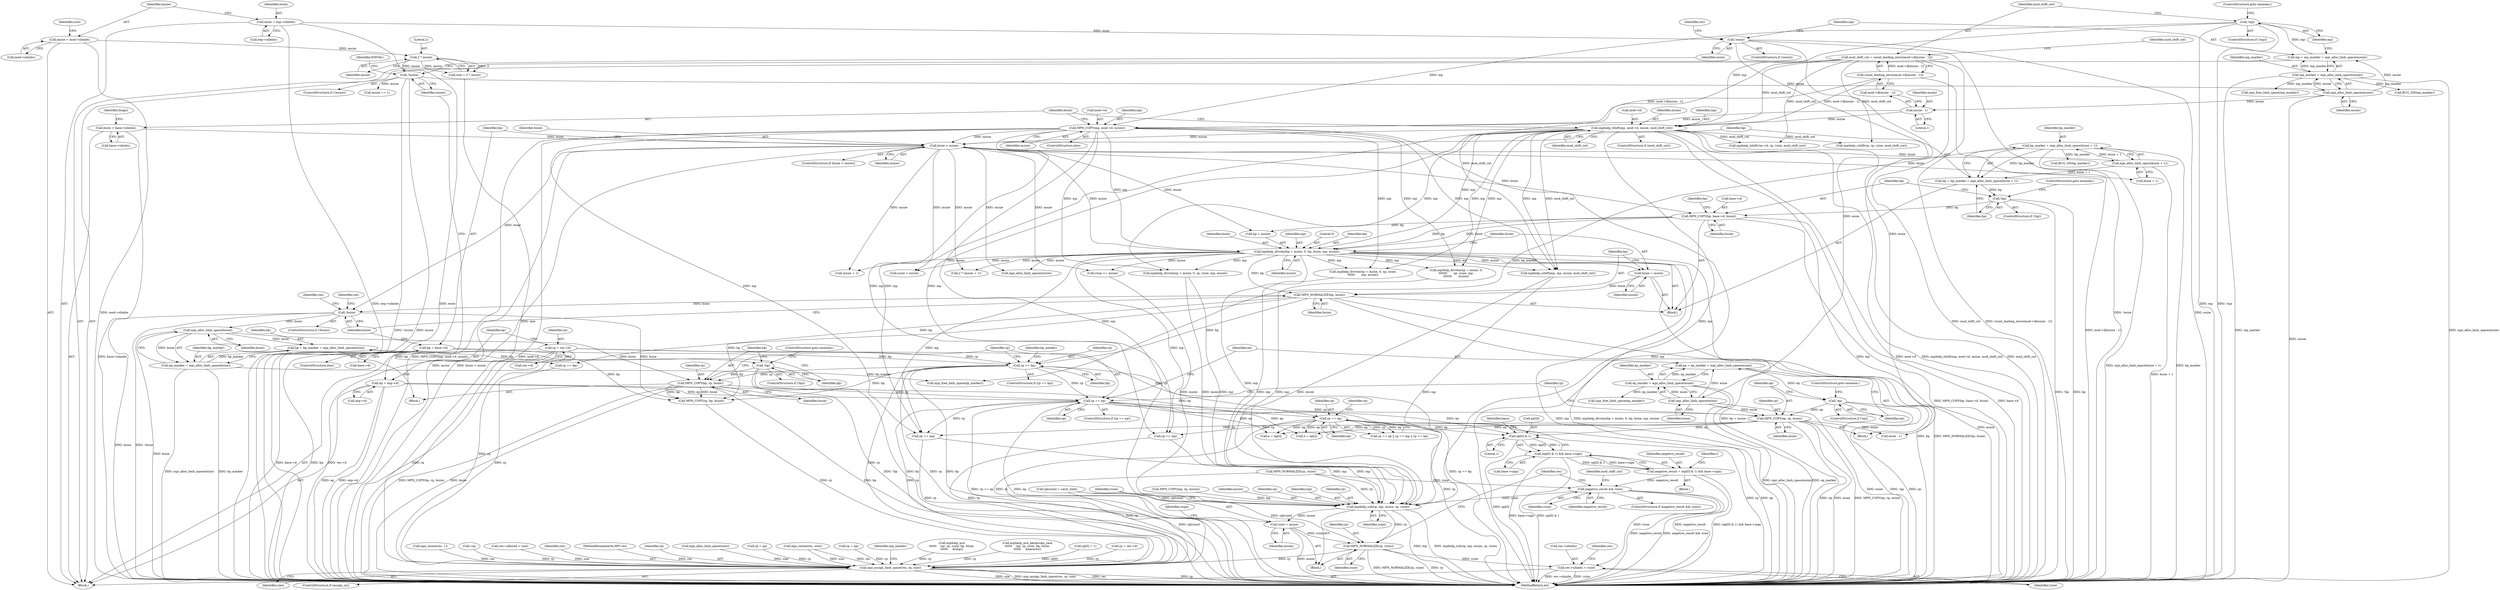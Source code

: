 digraph "0_linux_f5527fffff3f002b0a6b376163613b82f69de073@array" {
"1000517" [label="(Call,ep[0] & 1)"];
"1000438" [label="(Call,rp == ep)"];
"1000417" [label="(Call,rp == bp)"];
"1000198" [label="(Call,rp = res->d)"];
"1000349" [label="(Call,bp = base->d)"];
"1000345" [label="(Call,MPN_NORMALIZE(bp, bsize))"];
"1000333" [label="(Call,mpihelp_divrem(bp + msize, 0, bp, bsize, mp, msize))"];
"1000327" [label="(Call,MPN_COPY(bp, base->d, bsize))"];
"1000324" [label="(Call,!bp)"];
"1000315" [label="(Call,bp = bp_marker = mpi_alloc_limb_space(bsize + 1))"];
"1000317" [label="(Call,bp_marker = mpi_alloc_limb_space(bsize + 1))"];
"1000319" [label="(Call,mpi_alloc_limb_space(bsize + 1))"];
"1000311" [label="(Call,bsize > msize)"];
"1000300" [label="(Call,bsize = base->nlimbs)"];
"1000286" [label="(Call,mpihelp_lshift(mp, mod->d, msize, mod_shift_cnt))"];
"1000271" [label="(Call,!mp)"];
"1000264" [label="(Call,mp = mp_marker = mpi_alloc_limb_space(msize))"];
"1000266" [label="(Call,mp_marker = mpi_alloc_limb_space(msize))"];
"1000268" [label="(Call,mpi_alloc_limb_space(msize))"];
"1000209" [label="(Call,!msize)"];
"1000185" [label="(Call,2 * msize)"];
"1000178" [label="(Call,msize = mod->nlimbs)"];
"1000276" [label="(Call,count_leading_zeros(mod->d[msize - 1]))"];
"1000281" [label="(Call,msize - 1)"];
"1000274" [label="(Call,mod_shift_cnt = count_leading_zeros(mod->d[msize - 1]))"];
"1000294" [label="(Call,MPN_COPY(mp, mod->d, msize))"];
"1000342" [label="(Call,bsize = msize)"];
"1000433" [label="(Call,MPN_COPY(bp, rp, bsize))"];
"1000430" [label="(Call,!bp)"];
"1000423" [label="(Call,bp = bp_marker = mpi_alloc_limb_space(bsize))"];
"1000425" [label="(Call,bp_marker = mpi_alloc_limb_space(bsize))"];
"1000427" [label="(Call,mpi_alloc_limb_space(bsize))"];
"1000355" [label="(Call,!bsize)"];
"1000203" [label="(Call,ep = exp->d)"];
"1000378" [label="(Call,rp == ep)"];
"1000452" [label="(Call,MPN_COPY(ep, rp, esize))"];
"1000449" [label="(Call,!ep)"];
"1000442" [label="(Call,ep = ep_marker = mpi_alloc_limb_space(esize))"];
"1000444" [label="(Call,ep_marker = mpi_alloc_limb_space(esize))"];
"1000446" [label="(Call,mpi_alloc_limb_space(esize))"];
"1000215" [label="(Call,!esize)"];
"1000173" [label="(Call,esize = exp->nlimbs)"];
"1000516" [label="(Call,(ep[0] & 1) && base->sign)"];
"1000514" [label="(Call,negative_result = (ep[0] & 1) && base->sign)"];
"1000813" [label="(Call,negative_result && rsize)"];
"1000824" [label="(Call,mpihelp_sub(rp, mp, msize, rp, rsize))"];
"1000830" [label="(Call,rsize = msize)"];
"1000836" [label="(Call,MPN_NORMALIZE(rp, rsize))"];
"1000839" [label="(Call,res->nlimbs = rsize)"];
"1000856" [label="(Call,mpi_assign_limb_space(res, rp, size))"];
"1000866" [label="(Call,mpi_free_limb_space(bp_marker))"];
"1000310" [label="(ControlStructure,if (bsize > msize))"];
"1000839" [label="(Call,res->nlimbs = rsize)"];
"1000318" [label="(Identifier,bp_marker)"];
"1000333" [label="(Call,mpihelp_divrem(bp + msize, 0, bp, bsize, mp, msize))"];
"1000349" [label="(Call,bp = base->d)"];
"1000416" [label="(ControlStructure,if (rp == bp))"];
"1000427" [label="(Call,mpi_alloc_limb_space(bsize))"];
"1000272" [label="(Identifier,mp)"];
"1000440" [label="(Identifier,ep)"];
"1000324" [label="(Call,!bp)"];
"1000678" [label="(Call,mpihelp_mul_karatsuba_case\n\t\t\t\t\t\t    (xp, rp, rsize, bp, bsize,\n\t\t\t\t\t\t     &karactx))"];
"1000434" [label="(Identifier,bp)"];
"1000325" [label="(Identifier,bp)"];
"1000328" [label="(Identifier,bp)"];
"1000420" [label="(Block,)"];
"1000268" [label="(Call,mpi_alloc_limb_space(msize))"];
"1000337" [label="(Literal,0)"];
"1000264" [label="(Call,mp = mp_marker = mpi_alloc_limb_space(msize))"];
"1000209" [label="(Call,!msize)"];
"1000348" [label="(ControlStructure,else)"];
"1000449" [label="(Call,!ep)"];
"1000461" [label="(Call,BUG_ON(mp_marker))"];
"1000354" [label="(ControlStructure,if (!bsize))"];
"1000343" [label="(Identifier,bsize)"];
"1000312" [label="(Identifier,bsize)"];
"1000295" [label="(Identifier,mp)"];
"1000453" [label="(Identifier,ep)"];
"1000806" [label="(Call,MPN_NORMALIZE(rp, rsize))"];
"1000834" [label="(Identifier,rsign)"];
"1000311" [label="(Call,bsize > msize)"];
"1000344" [label="(Identifier,msize)"];
"1000441" [label="(Block,)"];
"1000838" [label="(Identifier,rsize)"];
"1000818" [label="(Identifier,mod_shift_cnt)"];
"1000815" [label="(Identifier,rsize)"];
"1000313" [label="(Identifier,msize)"];
"1000306" [label="(Identifier,bsign)"];
"1000293" [label="(ControlStructure,else)"];
"1000382" [label="(Call,rp == mp)"];
"1000421" [label="(Call,BUG_ON(bp_marker))"];
"1000253" [label="(Call,rp[0] = 1)"];
"1000467" [label="(Call,mpi_alloc_limb_space(msize))"];
"1000819" [label="(Call,mpihelp_rshift(mp, mp, msize, mod_shift_cnt))"];
"1000248" [label="(Call,rp = res->d)"];
"1000515" [label="(Identifier,negative_result)"];
"1000277" [label="(Call,mod->d[msize - 1])"];
"1000747" [label="(Call,mpihelp_lshift(res->d, rp, rsize, mod_shift_cnt))"];
"1000199" [label="(Identifier,rp)"];
"1000320" [label="(Call,bsize + 1)"];
"1000436" [label="(Identifier,bsize)"];
"1000286" [label="(Call,mpihelp_lshift(mp, mod->d, msize, mod_shift_cnt))"];
"1000183" [label="(Call,size = 2 * msize)"];
"1000204" [label="(Identifier,ep)"];
"1000443" [label="(Identifier,ep)"];
"1000184" [label="(Identifier,size)"];
"1000825" [label="(Identifier,rp)"];
"1000841" [label="(Identifier,res)"];
"1000428" [label="(Identifier,bsize)"];
"1000323" [label="(ControlStructure,if (!bp))"];
"1000843" [label="(Identifier,rsize)"];
"1000425" [label="(Call,bp_marker = mpi_alloc_limb_space(bsize))"];
"1000338" [label="(Identifier,bp)"];
"1000178" [label="(Call,msize = mod->nlimbs)"];
"1000814" [label="(Identifier,negative_result)"];
"1000831" [label="(Identifier,rsize)"];
"1000437" [label="(ControlStructure,if (rp == ep))"];
"1000422" [label="(Identifier,bp_marker)"];
"1000451" [label="(ControlStructure,goto enomem;)"];
"1000385" [label="(Call,rp == bp)"];
"1000317" [label="(Call,bp_marker = mpi_alloc_limb_space(bsize + 1))"];
"1000801" [label="(Call,mpihelp_rshift(rp, rp, rsize, mod_shift_cnt))"];
"1000473" [label="(Call,MPN_COPY(mp, rp, msize))"];
"1000203" [label="(Call,ep = exp->d)"];
"1000243" [label="(Call,mpi_resize(res, 1))"];
"1000832" [label="(Identifier,msize)"];
"1000432" [label="(ControlStructure,goto enomem;)"];
"1000187" [label="(Identifier,msize)"];
"1000394" [label="(Call,!rp)"];
"1000856" [label="(Call,mpi_assign_limb_space(res, rp, size))"];
"1000292" [label="(Identifier,mod_shift_cnt)"];
"1000332" [label="(Identifier,bsize)"];
"1000477" [label="(Call,MPN_COPY(rp, bp, bsize))"];
"1000294" [label="(Call,MPN_COPY(mp, mod->d, msize))"];
"1000265" [label="(Identifier,mp)"];
"1000269" [label="(Identifier,msize)"];
"1000454" [label="(Identifier,rp)"];
"1000350" [label="(Identifier,bp)"];
"1000302" [label="(Call,base->nlimbs)"];
"1000360" [label="(Identifier,res)"];
"1000339" [label="(Identifier,bsize)"];
"1000356" [label="(Identifier,bsize)"];
"1000518" [label="(Call,ep[0])"];
"1000174" [label="(Identifier,esize)"];
"1000530" [label="(Call,e = ep[i])"];
"1000370" [label="(Call,res->alloced < size)"];
"1000522" [label="(Call,base->sign)"];
"1000870" [label="(Call,mpi_free_limb_space(ep_marker))"];
"1000521" [label="(Literal,1)"];
"1000501" [label="(Call,msize + 1)"];
"1000423" [label="(Call,bp = bp_marker = mpi_alloc_limb_space(bsize))"];
"1000783" [label="(Call,rsize >= msize)"];
"1000300" [label="(Call,bsize = base->nlimbs)"];
"1000288" [label="(Call,mod->d)"];
"1000215" [label="(Call,!esize)"];
"1000455" [label="(Identifier,esize)"];
"1000291" [label="(Identifier,msize)"];
"1000180" [label="(Call,mod->nlimbs)"];
"1000447" [label="(Identifier,esize)"];
"1000208" [label="(ControlStructure,if (!msize))"];
"1000377" [label="(Call,rp == ep || rp == mp || rp == bp)"];
"1000185" [label="(Call,2 * msize)"];
"1000275" [label="(Identifier,mod_shift_cnt)"];
"1000426" [label="(Identifier,bp_marker)"];
"1000514" [label="(Call,negative_result = (ep[0] & 1) && base->sign)"];
"1000862" [label="(Call,mpi_free_limb_space(mp_marker))"];
"1000523" [label="(Identifier,base)"];
"1000345" [label="(Call,MPN_NORMALIZE(bp, bsize))"];
"1000314" [label="(Block,)"];
"1000287" [label="(Identifier,mp)"];
"1000846" [label="(Identifier,res)"];
"1000857" [label="(Identifier,res)"];
"1000347" [label="(Identifier,bsize)"];
"1000824" [label="(Call,mpihelp_sub(rp, mp, msize, rp, rsize))"];
"1000267" [label="(Identifier,mp_marker)"];
"1000335" [label="(Identifier,bp)"];
"1000424" [label="(Identifier,bp)"];
"1000517" [label="(Call,ep[0] & 1)"];
"1000213" [label="(Identifier,EINVAL)"];
"1000433" [label="(Call,MPN_COPY(bp, rp, bsize))"];
"1000418" [label="(Identifier,rp)"];
"1000342" [label="(Call,bsize = msize)"];
"1000319" [label="(Call,mpi_alloc_limb_space(bsize + 1))"];
"1000283" [label="(Literal,1)"];
"1000281" [label="(Call,msize - 1)"];
"1000200" [label="(Call,res->d)"];
"1000315" [label="(Call,bp = bp_marker = mpi_alloc_limb_space(bsize + 1))"];
"1000431" [label="(Identifier,bp)"];
"1000120" [label="(MethodParameterIn,MPI res)"];
"1000210" [label="(Identifier,msize)"];
"1000813" [label="(Call,negative_result && rsize)"];
"1000442" [label="(Call,ep = ep_marker = mpi_alloc_limb_space(esize))"];
"1000276" [label="(Call,count_leading_zeros(mod->d[msize - 1]))"];
"1000355" [label="(Call,!bsize)"];
"1000301" [label="(Identifier,bsize)"];
"1000734" [label="(Call,e = ep[i])"];
"1000334" [label="(Call,bp + msize)"];
"1000273" [label="(ControlStructure,goto enomem;)"];
"1000220" [label="(Identifier,res)"];
"1000444" [label="(Call,ep_marker = mpi_alloc_limb_space(esize))"];
"1000457" [label="(Call,rp == mp)"];
"1000341" [label="(Identifier,msize)"];
"1000299" [label="(Identifier,msize)"];
"1000827" [label="(Identifier,msize)"];
"1000526" [label="(Identifier,i)"];
"1000840" [label="(Call,res->nlimbs)"];
"1000205" [label="(Call,exp->d)"];
"1000448" [label="(ControlStructure,if (!ep))"];
"1000858" [label="(Identifier,rp)"];
"1000316" [label="(Identifier,bp)"];
"1000417" [label="(Call,rp == bp)"];
"1000836" [label="(Call,MPN_NORMALIZE(rp, rsize))"];
"1000430" [label="(Call,!bp)"];
"1000124" [label="(Block,)"];
"1000271" [label="(Call,!mp)"];
"1000179" [label="(Identifier,msize)"];
"1000296" [label="(Call,mod->d)"];
"1000527" [label="(Call,esize - 1)"];
"1000450" [label="(Identifier,ep)"];
"1000391" [label="(Call,mpi_alloc_limb_space(size))"];
"1000621" [label="(Call,xsize > msize)"];
"1000216" [label="(Identifier,esize)"];
"1000816" [label="(Block,)"];
"1000458" [label="(Identifier,rp)"];
"1000446" [label="(Call,mpi_alloc_limb_space(esize))"];
"1000346" [label="(Identifier,bp)"];
"1000429" [label="(ControlStructure,if (!bp))"];
"1000175" [label="(Call,exp->nlimbs)"];
"1000438" [label="(Call,rp == ep)"];
"1000854" [label="(ControlStructure,if (assign_rp))"];
"1000379" [label="(Identifier,rp)"];
"1000224" [label="(Call,msize == 1)"];
"1000435" [label="(Identifier,rp)"];
"1000329" [label="(Call,base->d)"];
"1000186" [label="(Literal,2)"];
"1000372" [label="(Identifier,res)"];
"1000499" [label="(Call,2 * (msize + 1))"];
"1000340" [label="(Identifier,mp)"];
"1000270" [label="(ControlStructure,if (!mp))"];
"1000173" [label="(Call,esize = exp->nlimbs)"];
"1000198" [label="(Call,rp = res->d)"];
"1000640" [label="(Call,rp = xp)"];
"1000445" [label="(Identifier,ep_marker)"];
"1000439" [label="(Identifier,rp)"];
"1000859" [label="(Identifier,size)"];
"1000828" [label="(Identifier,rp)"];
"1000351" [label="(Call,base->d)"];
"1000487" [label="(Block,)"];
"1000404" [label="(Call,mpi_resize(res, size))"];
"1000452" [label="(Call,MPN_COPY(ep, rp, esize))"];
"1000326" [label="(ControlStructure,goto enomem;)"];
"1000826" [label="(Identifier,mp)"];
"1000762" [label="(Call,rp[rsize] = carry_limb)"];
"1000787" [label="(Call,mpihelp_divrem(rp + msize, 0, rp, rsize, mp, msize))"];
"1000837" [label="(Identifier,rp)"];
"1000882" [label="(MethodReturn,int)"];
"1000378" [label="(Call,rp == ep)"];
"1000284" [label="(ControlStructure,if (mod_shift_cnt))"];
"1000812" [label="(ControlStructure,if (negative_result && rsize))"];
"1000380" [label="(Identifier,ep)"];
"1000214" [label="(ControlStructure,if (!esize))"];
"1000713" [label="(Call,rp = xp)"];
"1000829" [label="(Identifier,rsize)"];
"1000266" [label="(Call,mp_marker = mpi_alloc_limb_space(msize))"];
"1000698" [label="(Call,mpihelp_divrem(xp + msize, 0,\n\t\t\t\t\t\t\t       xp, xsize, mp,\n\t\t\t\t\t\t\t       msize))"];
"1000625" [label="(Call,mpihelp_divrem(xp + msize, 0, xp, xsize,\n\t\t\t\t\t\t       mp, msize))"];
"1000516" [label="(Call,(ep[0] & 1) && base->sign)"];
"1000285" [label="(Identifier,mod_shift_cnt)"];
"1000383" [label="(Identifier,rp)"];
"1000861" [label="(Identifier,mp_marker)"];
"1000327" [label="(Call,MPN_COPY(bp, base->d, bsize))"];
"1000830" [label="(Call,rsize = msize)"];
"1000664" [label="(Call,mpihelp_mul\n\t\t\t\t\t\t    (xp, rp, rsize, bp, bsize,\n\t\t\t\t\t\t     &tmp))"];
"1000419" [label="(Identifier,bp)"];
"1000274" [label="(Call,mod_shift_cnt = count_leading_zeros(mod->d[msize - 1]))"];
"1000282" [label="(Identifier,msize)"];
"1000517" -> "1000516"  [label="AST: "];
"1000517" -> "1000521"  [label="CFG: "];
"1000518" -> "1000517"  [label="AST: "];
"1000521" -> "1000517"  [label="AST: "];
"1000523" -> "1000517"  [label="CFG: "];
"1000516" -> "1000517"  [label="CFG: "];
"1000517" -> "1000882"  [label="DDG: ep[0]"];
"1000517" -> "1000516"  [label="DDG: ep[0]"];
"1000517" -> "1000516"  [label="DDG: 1"];
"1000438" -> "1000517"  [label="DDG: ep"];
"1000378" -> "1000517"  [label="DDG: ep"];
"1000452" -> "1000517"  [label="DDG: ep"];
"1000438" -> "1000437"  [label="AST: "];
"1000438" -> "1000440"  [label="CFG: "];
"1000439" -> "1000438"  [label="AST: "];
"1000440" -> "1000438"  [label="AST: "];
"1000443" -> "1000438"  [label="CFG: "];
"1000458" -> "1000438"  [label="CFG: "];
"1000438" -> "1000882"  [label="DDG: ep"];
"1000438" -> "1000882"  [label="DDG: rp == ep"];
"1000438" -> "1000882"  [label="DDG: rp"];
"1000417" -> "1000438"  [label="DDG: rp"];
"1000433" -> "1000438"  [label="DDG: rp"];
"1000203" -> "1000438"  [label="DDG: ep"];
"1000438" -> "1000452"  [label="DDG: rp"];
"1000438" -> "1000457"  [label="DDG: rp"];
"1000438" -> "1000530"  [label="DDG: ep"];
"1000438" -> "1000734"  [label="DDG: ep"];
"1000438" -> "1000856"  [label="DDG: rp"];
"1000417" -> "1000416"  [label="AST: "];
"1000417" -> "1000419"  [label="CFG: "];
"1000418" -> "1000417"  [label="AST: "];
"1000419" -> "1000417"  [label="AST: "];
"1000422" -> "1000417"  [label="CFG: "];
"1000439" -> "1000417"  [label="CFG: "];
"1000417" -> "1000882"  [label="DDG: rp"];
"1000417" -> "1000882"  [label="DDG: rp == bp"];
"1000417" -> "1000882"  [label="DDG: bp"];
"1000198" -> "1000417"  [label="DDG: rp"];
"1000349" -> "1000417"  [label="DDG: bp"];
"1000345" -> "1000417"  [label="DDG: bp"];
"1000417" -> "1000433"  [label="DDG: rp"];
"1000417" -> "1000477"  [label="DDG: bp"];
"1000417" -> "1000856"  [label="DDG: rp"];
"1000198" -> "1000124"  [label="AST: "];
"1000198" -> "1000200"  [label="CFG: "];
"1000199" -> "1000198"  [label="AST: "];
"1000200" -> "1000198"  [label="AST: "];
"1000204" -> "1000198"  [label="CFG: "];
"1000198" -> "1000882"  [label="DDG: res->d"];
"1000198" -> "1000882"  [label="DDG: rp"];
"1000198" -> "1000378"  [label="DDG: rp"];
"1000198" -> "1000856"  [label="DDG: rp"];
"1000349" -> "1000348"  [label="AST: "];
"1000349" -> "1000351"  [label="CFG: "];
"1000350" -> "1000349"  [label="AST: "];
"1000351" -> "1000349"  [label="AST: "];
"1000356" -> "1000349"  [label="CFG: "];
"1000349" -> "1000882"  [label="DDG: base->d"];
"1000349" -> "1000882"  [label="DDG: bp"];
"1000349" -> "1000385"  [label="DDG: bp"];
"1000349" -> "1000477"  [label="DDG: bp"];
"1000345" -> "1000314"  [label="AST: "];
"1000345" -> "1000347"  [label="CFG: "];
"1000346" -> "1000345"  [label="AST: "];
"1000347" -> "1000345"  [label="AST: "];
"1000356" -> "1000345"  [label="CFG: "];
"1000345" -> "1000882"  [label="DDG: bp"];
"1000345" -> "1000882"  [label="DDG: MPN_NORMALIZE(bp, bsize)"];
"1000333" -> "1000345"  [label="DDG: bp"];
"1000342" -> "1000345"  [label="DDG: bsize"];
"1000345" -> "1000355"  [label="DDG: bsize"];
"1000345" -> "1000385"  [label="DDG: bp"];
"1000345" -> "1000477"  [label="DDG: bp"];
"1000333" -> "1000314"  [label="AST: "];
"1000333" -> "1000341"  [label="CFG: "];
"1000334" -> "1000333"  [label="AST: "];
"1000337" -> "1000333"  [label="AST: "];
"1000338" -> "1000333"  [label="AST: "];
"1000339" -> "1000333"  [label="AST: "];
"1000340" -> "1000333"  [label="AST: "];
"1000341" -> "1000333"  [label="AST: "];
"1000343" -> "1000333"  [label="CFG: "];
"1000333" -> "1000882"  [label="DDG: bp + msize"];
"1000333" -> "1000882"  [label="DDG: mpihelp_divrem(bp + msize, 0, bp, bsize, mp, msize)"];
"1000333" -> "1000882"  [label="DDG: mp"];
"1000327" -> "1000333"  [label="DDG: bp"];
"1000327" -> "1000333"  [label="DDG: bsize"];
"1000311" -> "1000333"  [label="DDG: msize"];
"1000286" -> "1000333"  [label="DDG: mp"];
"1000294" -> "1000333"  [label="DDG: mp"];
"1000333" -> "1000342"  [label="DDG: msize"];
"1000333" -> "1000382"  [label="DDG: mp"];
"1000333" -> "1000457"  [label="DDG: mp"];
"1000333" -> "1000467"  [label="DDG: msize"];
"1000333" -> "1000499"  [label="DDG: msize"];
"1000333" -> "1000501"  [label="DDG: msize"];
"1000333" -> "1000621"  [label="DDG: msize"];
"1000333" -> "1000625"  [label="DDG: mp"];
"1000333" -> "1000698"  [label="DDG: mp"];
"1000333" -> "1000783"  [label="DDG: msize"];
"1000333" -> "1000787"  [label="DDG: mp"];
"1000333" -> "1000819"  [label="DDG: mp"];
"1000333" -> "1000824"  [label="DDG: mp"];
"1000327" -> "1000314"  [label="AST: "];
"1000327" -> "1000332"  [label="CFG: "];
"1000328" -> "1000327"  [label="AST: "];
"1000329" -> "1000327"  [label="AST: "];
"1000332" -> "1000327"  [label="AST: "];
"1000335" -> "1000327"  [label="CFG: "];
"1000327" -> "1000882"  [label="DDG: base->d"];
"1000327" -> "1000882"  [label="DDG: MPN_COPY(bp, base->d, bsize)"];
"1000324" -> "1000327"  [label="DDG: bp"];
"1000311" -> "1000327"  [label="DDG: bsize"];
"1000327" -> "1000334"  [label="DDG: bp"];
"1000324" -> "1000323"  [label="AST: "];
"1000324" -> "1000325"  [label="CFG: "];
"1000325" -> "1000324"  [label="AST: "];
"1000326" -> "1000324"  [label="CFG: "];
"1000328" -> "1000324"  [label="CFG: "];
"1000324" -> "1000882"  [label="DDG: !bp"];
"1000324" -> "1000882"  [label="DDG: bp"];
"1000315" -> "1000324"  [label="DDG: bp"];
"1000315" -> "1000314"  [label="AST: "];
"1000315" -> "1000317"  [label="CFG: "];
"1000316" -> "1000315"  [label="AST: "];
"1000317" -> "1000315"  [label="AST: "];
"1000325" -> "1000315"  [label="CFG: "];
"1000317" -> "1000315"  [label="DDG: bp_marker"];
"1000319" -> "1000315"  [label="DDG: bsize + 1"];
"1000317" -> "1000319"  [label="CFG: "];
"1000318" -> "1000317"  [label="AST: "];
"1000319" -> "1000317"  [label="AST: "];
"1000317" -> "1000882"  [label="DDG: bp_marker"];
"1000317" -> "1000882"  [label="DDG: mpi_alloc_limb_space(bsize + 1)"];
"1000319" -> "1000317"  [label="DDG: bsize + 1"];
"1000317" -> "1000421"  [label="DDG: bp_marker"];
"1000317" -> "1000866"  [label="DDG: bp_marker"];
"1000319" -> "1000320"  [label="CFG: "];
"1000320" -> "1000319"  [label="AST: "];
"1000319" -> "1000882"  [label="DDG: bsize + 1"];
"1000311" -> "1000319"  [label="DDG: bsize"];
"1000311" -> "1000310"  [label="AST: "];
"1000311" -> "1000313"  [label="CFG: "];
"1000312" -> "1000311"  [label="AST: "];
"1000313" -> "1000311"  [label="AST: "];
"1000316" -> "1000311"  [label="CFG: "];
"1000350" -> "1000311"  [label="CFG: "];
"1000311" -> "1000882"  [label="DDG: msize"];
"1000311" -> "1000882"  [label="DDG: bsize > msize"];
"1000300" -> "1000311"  [label="DDG: bsize"];
"1000286" -> "1000311"  [label="DDG: msize"];
"1000294" -> "1000311"  [label="DDG: msize"];
"1000311" -> "1000320"  [label="DDG: bsize"];
"1000311" -> "1000334"  [label="DDG: msize"];
"1000311" -> "1000355"  [label="DDG: bsize"];
"1000311" -> "1000467"  [label="DDG: msize"];
"1000311" -> "1000499"  [label="DDG: msize"];
"1000311" -> "1000501"  [label="DDG: msize"];
"1000311" -> "1000621"  [label="DDG: msize"];
"1000311" -> "1000783"  [label="DDG: msize"];
"1000300" -> "1000124"  [label="AST: "];
"1000300" -> "1000302"  [label="CFG: "];
"1000301" -> "1000300"  [label="AST: "];
"1000302" -> "1000300"  [label="AST: "];
"1000306" -> "1000300"  [label="CFG: "];
"1000300" -> "1000882"  [label="DDG: base->nlimbs"];
"1000286" -> "1000284"  [label="AST: "];
"1000286" -> "1000292"  [label="CFG: "];
"1000287" -> "1000286"  [label="AST: "];
"1000288" -> "1000286"  [label="AST: "];
"1000291" -> "1000286"  [label="AST: "];
"1000292" -> "1000286"  [label="AST: "];
"1000301" -> "1000286"  [label="CFG: "];
"1000286" -> "1000882"  [label="DDG: mpihelp_lshift(mp, mod->d, msize, mod_shift_cnt)"];
"1000286" -> "1000882"  [label="DDG: mod_shift_cnt"];
"1000286" -> "1000882"  [label="DDG: mp"];
"1000286" -> "1000882"  [label="DDG: mod->d"];
"1000271" -> "1000286"  [label="DDG: mp"];
"1000276" -> "1000286"  [label="DDG: mod->d[msize - 1]"];
"1000281" -> "1000286"  [label="DDG: msize"];
"1000274" -> "1000286"  [label="DDG: mod_shift_cnt"];
"1000286" -> "1000382"  [label="DDG: mp"];
"1000286" -> "1000457"  [label="DDG: mp"];
"1000286" -> "1000625"  [label="DDG: mp"];
"1000286" -> "1000698"  [label="DDG: mp"];
"1000286" -> "1000747"  [label="DDG: mod_shift_cnt"];
"1000286" -> "1000787"  [label="DDG: mp"];
"1000286" -> "1000801"  [label="DDG: mod_shift_cnt"];
"1000286" -> "1000819"  [label="DDG: mp"];
"1000286" -> "1000819"  [label="DDG: mod_shift_cnt"];
"1000286" -> "1000824"  [label="DDG: mp"];
"1000271" -> "1000270"  [label="AST: "];
"1000271" -> "1000272"  [label="CFG: "];
"1000272" -> "1000271"  [label="AST: "];
"1000273" -> "1000271"  [label="CFG: "];
"1000275" -> "1000271"  [label="CFG: "];
"1000271" -> "1000882"  [label="DDG: mp"];
"1000271" -> "1000882"  [label="DDG: !mp"];
"1000264" -> "1000271"  [label="DDG: mp"];
"1000271" -> "1000294"  [label="DDG: mp"];
"1000264" -> "1000124"  [label="AST: "];
"1000264" -> "1000266"  [label="CFG: "];
"1000265" -> "1000264"  [label="AST: "];
"1000266" -> "1000264"  [label="AST: "];
"1000272" -> "1000264"  [label="CFG: "];
"1000266" -> "1000264"  [label="DDG: mp_marker"];
"1000268" -> "1000264"  [label="DDG: msize"];
"1000266" -> "1000268"  [label="CFG: "];
"1000267" -> "1000266"  [label="AST: "];
"1000268" -> "1000266"  [label="AST: "];
"1000266" -> "1000882"  [label="DDG: mpi_alloc_limb_space(msize)"];
"1000266" -> "1000882"  [label="DDG: mp_marker"];
"1000268" -> "1000266"  [label="DDG: msize"];
"1000266" -> "1000461"  [label="DDG: mp_marker"];
"1000266" -> "1000862"  [label="DDG: mp_marker"];
"1000268" -> "1000269"  [label="CFG: "];
"1000269" -> "1000268"  [label="AST: "];
"1000268" -> "1000882"  [label="DDG: msize"];
"1000209" -> "1000268"  [label="DDG: msize"];
"1000268" -> "1000281"  [label="DDG: msize"];
"1000209" -> "1000208"  [label="AST: "];
"1000209" -> "1000210"  [label="CFG: "];
"1000210" -> "1000209"  [label="AST: "];
"1000213" -> "1000209"  [label="CFG: "];
"1000216" -> "1000209"  [label="CFG: "];
"1000209" -> "1000882"  [label="DDG: !msize"];
"1000209" -> "1000882"  [label="DDG: msize"];
"1000185" -> "1000209"  [label="DDG: msize"];
"1000209" -> "1000224"  [label="DDG: msize"];
"1000185" -> "1000183"  [label="AST: "];
"1000185" -> "1000187"  [label="CFG: "];
"1000186" -> "1000185"  [label="AST: "];
"1000187" -> "1000185"  [label="AST: "];
"1000183" -> "1000185"  [label="CFG: "];
"1000185" -> "1000183"  [label="DDG: 2"];
"1000185" -> "1000183"  [label="DDG: msize"];
"1000178" -> "1000185"  [label="DDG: msize"];
"1000178" -> "1000124"  [label="AST: "];
"1000178" -> "1000180"  [label="CFG: "];
"1000179" -> "1000178"  [label="AST: "];
"1000180" -> "1000178"  [label="AST: "];
"1000184" -> "1000178"  [label="CFG: "];
"1000178" -> "1000882"  [label="DDG: mod->nlimbs"];
"1000276" -> "1000274"  [label="AST: "];
"1000276" -> "1000277"  [label="CFG: "];
"1000277" -> "1000276"  [label="AST: "];
"1000274" -> "1000276"  [label="CFG: "];
"1000276" -> "1000882"  [label="DDG: mod->d[msize - 1]"];
"1000276" -> "1000274"  [label="DDG: mod->d[msize - 1]"];
"1000276" -> "1000294"  [label="DDG: mod->d[msize - 1]"];
"1000281" -> "1000277"  [label="AST: "];
"1000281" -> "1000283"  [label="CFG: "];
"1000282" -> "1000281"  [label="AST: "];
"1000283" -> "1000281"  [label="AST: "];
"1000277" -> "1000281"  [label="CFG: "];
"1000281" -> "1000294"  [label="DDG: msize"];
"1000274" -> "1000124"  [label="AST: "];
"1000275" -> "1000274"  [label="AST: "];
"1000285" -> "1000274"  [label="CFG: "];
"1000274" -> "1000882"  [label="DDG: mod_shift_cnt"];
"1000274" -> "1000882"  [label="DDG: count_leading_zeros(mod->d[msize - 1])"];
"1000274" -> "1000747"  [label="DDG: mod_shift_cnt"];
"1000274" -> "1000801"  [label="DDG: mod_shift_cnt"];
"1000274" -> "1000819"  [label="DDG: mod_shift_cnt"];
"1000294" -> "1000293"  [label="AST: "];
"1000294" -> "1000299"  [label="CFG: "];
"1000295" -> "1000294"  [label="AST: "];
"1000296" -> "1000294"  [label="AST: "];
"1000299" -> "1000294"  [label="AST: "];
"1000301" -> "1000294"  [label="CFG: "];
"1000294" -> "1000882"  [label="DDG: MPN_COPY(mp, mod->d, msize)"];
"1000294" -> "1000882"  [label="DDG: mod->d"];
"1000294" -> "1000882"  [label="DDG: mp"];
"1000294" -> "1000382"  [label="DDG: mp"];
"1000294" -> "1000457"  [label="DDG: mp"];
"1000294" -> "1000625"  [label="DDG: mp"];
"1000294" -> "1000698"  [label="DDG: mp"];
"1000294" -> "1000787"  [label="DDG: mp"];
"1000294" -> "1000819"  [label="DDG: mp"];
"1000294" -> "1000824"  [label="DDG: mp"];
"1000342" -> "1000314"  [label="AST: "];
"1000342" -> "1000344"  [label="CFG: "];
"1000343" -> "1000342"  [label="AST: "];
"1000344" -> "1000342"  [label="AST: "];
"1000346" -> "1000342"  [label="CFG: "];
"1000342" -> "1000882"  [label="DDG: msize"];
"1000433" -> "1000420"  [label="AST: "];
"1000433" -> "1000436"  [label="CFG: "];
"1000434" -> "1000433"  [label="AST: "];
"1000435" -> "1000433"  [label="AST: "];
"1000436" -> "1000433"  [label="AST: "];
"1000439" -> "1000433"  [label="CFG: "];
"1000433" -> "1000882"  [label="DDG: bsize"];
"1000433" -> "1000882"  [label="DDG: bp"];
"1000433" -> "1000882"  [label="DDG: MPN_COPY(bp, rp, bsize)"];
"1000430" -> "1000433"  [label="DDG: bp"];
"1000427" -> "1000433"  [label="DDG: bsize"];
"1000433" -> "1000477"  [label="DDG: bp"];
"1000433" -> "1000477"  [label="DDG: bsize"];
"1000430" -> "1000429"  [label="AST: "];
"1000430" -> "1000431"  [label="CFG: "];
"1000431" -> "1000430"  [label="AST: "];
"1000432" -> "1000430"  [label="CFG: "];
"1000434" -> "1000430"  [label="CFG: "];
"1000430" -> "1000882"  [label="DDG: bp"];
"1000430" -> "1000882"  [label="DDG: !bp"];
"1000423" -> "1000430"  [label="DDG: bp"];
"1000423" -> "1000420"  [label="AST: "];
"1000423" -> "1000425"  [label="CFG: "];
"1000424" -> "1000423"  [label="AST: "];
"1000425" -> "1000423"  [label="AST: "];
"1000431" -> "1000423"  [label="CFG: "];
"1000425" -> "1000423"  [label="DDG: bp_marker"];
"1000427" -> "1000423"  [label="DDG: bsize"];
"1000425" -> "1000427"  [label="CFG: "];
"1000426" -> "1000425"  [label="AST: "];
"1000427" -> "1000425"  [label="AST: "];
"1000425" -> "1000882"  [label="DDG: mpi_alloc_limb_space(bsize)"];
"1000425" -> "1000882"  [label="DDG: bp_marker"];
"1000427" -> "1000425"  [label="DDG: bsize"];
"1000425" -> "1000866"  [label="DDG: bp_marker"];
"1000427" -> "1000428"  [label="CFG: "];
"1000428" -> "1000427"  [label="AST: "];
"1000427" -> "1000882"  [label="DDG: bsize"];
"1000355" -> "1000427"  [label="DDG: bsize"];
"1000355" -> "1000354"  [label="AST: "];
"1000355" -> "1000356"  [label="CFG: "];
"1000356" -> "1000355"  [label="AST: "];
"1000360" -> "1000355"  [label="CFG: "];
"1000372" -> "1000355"  [label="CFG: "];
"1000355" -> "1000882"  [label="DDG: bsize"];
"1000355" -> "1000882"  [label="DDG: !bsize"];
"1000355" -> "1000477"  [label="DDG: bsize"];
"1000203" -> "1000124"  [label="AST: "];
"1000203" -> "1000205"  [label="CFG: "];
"1000204" -> "1000203"  [label="AST: "];
"1000205" -> "1000203"  [label="AST: "];
"1000210" -> "1000203"  [label="CFG: "];
"1000203" -> "1000882"  [label="DDG: exp->d"];
"1000203" -> "1000882"  [label="DDG: ep"];
"1000203" -> "1000378"  [label="DDG: ep"];
"1000378" -> "1000377"  [label="AST: "];
"1000378" -> "1000380"  [label="CFG: "];
"1000379" -> "1000378"  [label="AST: "];
"1000380" -> "1000378"  [label="AST: "];
"1000383" -> "1000378"  [label="CFG: "];
"1000377" -> "1000378"  [label="CFG: "];
"1000378" -> "1000882"  [label="DDG: ep"];
"1000378" -> "1000882"  [label="DDG: rp"];
"1000378" -> "1000377"  [label="DDG: rp"];
"1000378" -> "1000377"  [label="DDG: ep"];
"1000378" -> "1000382"  [label="DDG: rp"];
"1000378" -> "1000530"  [label="DDG: ep"];
"1000378" -> "1000734"  [label="DDG: ep"];
"1000378" -> "1000856"  [label="DDG: rp"];
"1000452" -> "1000441"  [label="AST: "];
"1000452" -> "1000455"  [label="CFG: "];
"1000453" -> "1000452"  [label="AST: "];
"1000454" -> "1000452"  [label="AST: "];
"1000455" -> "1000452"  [label="AST: "];
"1000458" -> "1000452"  [label="CFG: "];
"1000452" -> "1000882"  [label="DDG: esize"];
"1000452" -> "1000882"  [label="DDG: MPN_COPY(ep, rp, esize)"];
"1000452" -> "1000882"  [label="DDG: ep"];
"1000449" -> "1000452"  [label="DDG: ep"];
"1000446" -> "1000452"  [label="DDG: esize"];
"1000452" -> "1000457"  [label="DDG: rp"];
"1000452" -> "1000527"  [label="DDG: esize"];
"1000452" -> "1000530"  [label="DDG: ep"];
"1000452" -> "1000734"  [label="DDG: ep"];
"1000449" -> "1000448"  [label="AST: "];
"1000449" -> "1000450"  [label="CFG: "];
"1000450" -> "1000449"  [label="AST: "];
"1000451" -> "1000449"  [label="CFG: "];
"1000453" -> "1000449"  [label="CFG: "];
"1000449" -> "1000882"  [label="DDG: ep"];
"1000449" -> "1000882"  [label="DDG: !ep"];
"1000442" -> "1000449"  [label="DDG: ep"];
"1000442" -> "1000441"  [label="AST: "];
"1000442" -> "1000444"  [label="CFG: "];
"1000443" -> "1000442"  [label="AST: "];
"1000444" -> "1000442"  [label="AST: "];
"1000450" -> "1000442"  [label="CFG: "];
"1000444" -> "1000442"  [label="DDG: ep_marker"];
"1000446" -> "1000442"  [label="DDG: esize"];
"1000444" -> "1000446"  [label="CFG: "];
"1000445" -> "1000444"  [label="AST: "];
"1000446" -> "1000444"  [label="AST: "];
"1000444" -> "1000882"  [label="DDG: mpi_alloc_limb_space(esize)"];
"1000444" -> "1000882"  [label="DDG: ep_marker"];
"1000446" -> "1000444"  [label="DDG: esize"];
"1000444" -> "1000870"  [label="DDG: ep_marker"];
"1000446" -> "1000447"  [label="CFG: "];
"1000447" -> "1000446"  [label="AST: "];
"1000446" -> "1000882"  [label="DDG: esize"];
"1000215" -> "1000446"  [label="DDG: esize"];
"1000215" -> "1000214"  [label="AST: "];
"1000215" -> "1000216"  [label="CFG: "];
"1000216" -> "1000215"  [label="AST: "];
"1000220" -> "1000215"  [label="CFG: "];
"1000265" -> "1000215"  [label="CFG: "];
"1000215" -> "1000882"  [label="DDG: esize"];
"1000215" -> "1000882"  [label="DDG: !esize"];
"1000173" -> "1000215"  [label="DDG: esize"];
"1000215" -> "1000527"  [label="DDG: esize"];
"1000173" -> "1000124"  [label="AST: "];
"1000173" -> "1000175"  [label="CFG: "];
"1000174" -> "1000173"  [label="AST: "];
"1000175" -> "1000173"  [label="AST: "];
"1000179" -> "1000173"  [label="CFG: "];
"1000173" -> "1000882"  [label="DDG: exp->nlimbs"];
"1000173" -> "1000882"  [label="DDG: esize"];
"1000516" -> "1000514"  [label="AST: "];
"1000516" -> "1000522"  [label="CFG: "];
"1000522" -> "1000516"  [label="AST: "];
"1000514" -> "1000516"  [label="CFG: "];
"1000516" -> "1000882"  [label="DDG: base->sign"];
"1000516" -> "1000882"  [label="DDG: ep[0] & 1"];
"1000516" -> "1000514"  [label="DDG: ep[0] & 1"];
"1000516" -> "1000514"  [label="DDG: base->sign"];
"1000514" -> "1000487"  [label="AST: "];
"1000515" -> "1000514"  [label="AST: "];
"1000526" -> "1000514"  [label="CFG: "];
"1000514" -> "1000882"  [label="DDG: negative_result"];
"1000514" -> "1000882"  [label="DDG: (ep[0] & 1) && base->sign"];
"1000514" -> "1000813"  [label="DDG: negative_result"];
"1000813" -> "1000812"  [label="AST: "];
"1000813" -> "1000814"  [label="CFG: "];
"1000813" -> "1000815"  [label="CFG: "];
"1000814" -> "1000813"  [label="AST: "];
"1000815" -> "1000813"  [label="AST: "];
"1000818" -> "1000813"  [label="CFG: "];
"1000841" -> "1000813"  [label="CFG: "];
"1000813" -> "1000882"  [label="DDG: negative_result"];
"1000813" -> "1000882"  [label="DDG: negative_result && rsize"];
"1000806" -> "1000813"  [label="DDG: rsize"];
"1000813" -> "1000824"  [label="DDG: rsize"];
"1000813" -> "1000839"  [label="DDG: rsize"];
"1000824" -> "1000816"  [label="AST: "];
"1000824" -> "1000829"  [label="CFG: "];
"1000825" -> "1000824"  [label="AST: "];
"1000826" -> "1000824"  [label="AST: "];
"1000827" -> "1000824"  [label="AST: "];
"1000828" -> "1000824"  [label="AST: "];
"1000829" -> "1000824"  [label="AST: "];
"1000831" -> "1000824"  [label="CFG: "];
"1000824" -> "1000882"  [label="DDG: mpihelp_sub(rp, mp, msize, rp, rsize)"];
"1000824" -> "1000882"  [label="DDG: mp"];
"1000806" -> "1000824"  [label="DDG: rp"];
"1000762" -> "1000824"  [label="DDG: rp[rsize]"];
"1000457" -> "1000824"  [label="DDG: mp"];
"1000625" -> "1000824"  [label="DDG: mp"];
"1000382" -> "1000824"  [label="DDG: mp"];
"1000819" -> "1000824"  [label="DDG: mp"];
"1000819" -> "1000824"  [label="DDG: msize"];
"1000473" -> "1000824"  [label="DDG: mp"];
"1000787" -> "1000824"  [label="DDG: mp"];
"1000787" -> "1000824"  [label="DDG: msize"];
"1000698" -> "1000824"  [label="DDG: mp"];
"1000783" -> "1000824"  [label="DDG: msize"];
"1000824" -> "1000830"  [label="DDG: msize"];
"1000824" -> "1000836"  [label="DDG: rp"];
"1000830" -> "1000816"  [label="AST: "];
"1000830" -> "1000832"  [label="CFG: "];
"1000831" -> "1000830"  [label="AST: "];
"1000832" -> "1000830"  [label="AST: "];
"1000834" -> "1000830"  [label="CFG: "];
"1000830" -> "1000882"  [label="DDG: msize"];
"1000830" -> "1000836"  [label="DDG: rsize"];
"1000836" -> "1000816"  [label="AST: "];
"1000836" -> "1000838"  [label="CFG: "];
"1000837" -> "1000836"  [label="AST: "];
"1000838" -> "1000836"  [label="AST: "];
"1000841" -> "1000836"  [label="CFG: "];
"1000836" -> "1000882"  [label="DDG: MPN_NORMALIZE(rp, rsize)"];
"1000836" -> "1000882"  [label="DDG: rp"];
"1000762" -> "1000836"  [label="DDG: rp[rsize]"];
"1000836" -> "1000839"  [label="DDG: rsize"];
"1000836" -> "1000856"  [label="DDG: rp"];
"1000839" -> "1000124"  [label="AST: "];
"1000839" -> "1000843"  [label="CFG: "];
"1000840" -> "1000839"  [label="AST: "];
"1000843" -> "1000839"  [label="AST: "];
"1000846" -> "1000839"  [label="CFG: "];
"1000839" -> "1000882"  [label="DDG: rsize"];
"1000839" -> "1000882"  [label="DDG: res->nlimbs"];
"1000856" -> "1000854"  [label="AST: "];
"1000856" -> "1000859"  [label="CFG: "];
"1000857" -> "1000856"  [label="AST: "];
"1000858" -> "1000856"  [label="AST: "];
"1000859" -> "1000856"  [label="AST: "];
"1000861" -> "1000856"  [label="CFG: "];
"1000856" -> "1000882"  [label="DDG: rp"];
"1000856" -> "1000882"  [label="DDG: res"];
"1000856" -> "1000882"  [label="DDG: size"];
"1000856" -> "1000882"  [label="DDG: mpi_assign_limb_space(res, rp, size)"];
"1000404" -> "1000856"  [label="DDG: res"];
"1000404" -> "1000856"  [label="DDG: size"];
"1000243" -> "1000856"  [label="DDG: res"];
"1000120" -> "1000856"  [label="DDG: res"];
"1000713" -> "1000856"  [label="DDG: rp"];
"1000640" -> "1000856"  [label="DDG: rp"];
"1000806" -> "1000856"  [label="DDG: rp"];
"1000382" -> "1000856"  [label="DDG: rp"];
"1000678" -> "1000856"  [label="DDG: rp"];
"1000253" -> "1000856"  [label="DDG: rp[0]"];
"1000762" -> "1000856"  [label="DDG: rp[rsize]"];
"1000664" -> "1000856"  [label="DDG: rp"];
"1000457" -> "1000856"  [label="DDG: rp"];
"1000385" -> "1000856"  [label="DDG: rp"];
"1000477" -> "1000856"  [label="DDG: rp"];
"1000248" -> "1000856"  [label="DDG: rp"];
"1000394" -> "1000856"  [label="DDG: rp"];
"1000391" -> "1000856"  [label="DDG: size"];
"1000183" -> "1000856"  [label="DDG: size"];
"1000370" -> "1000856"  [label="DDG: size"];
}
